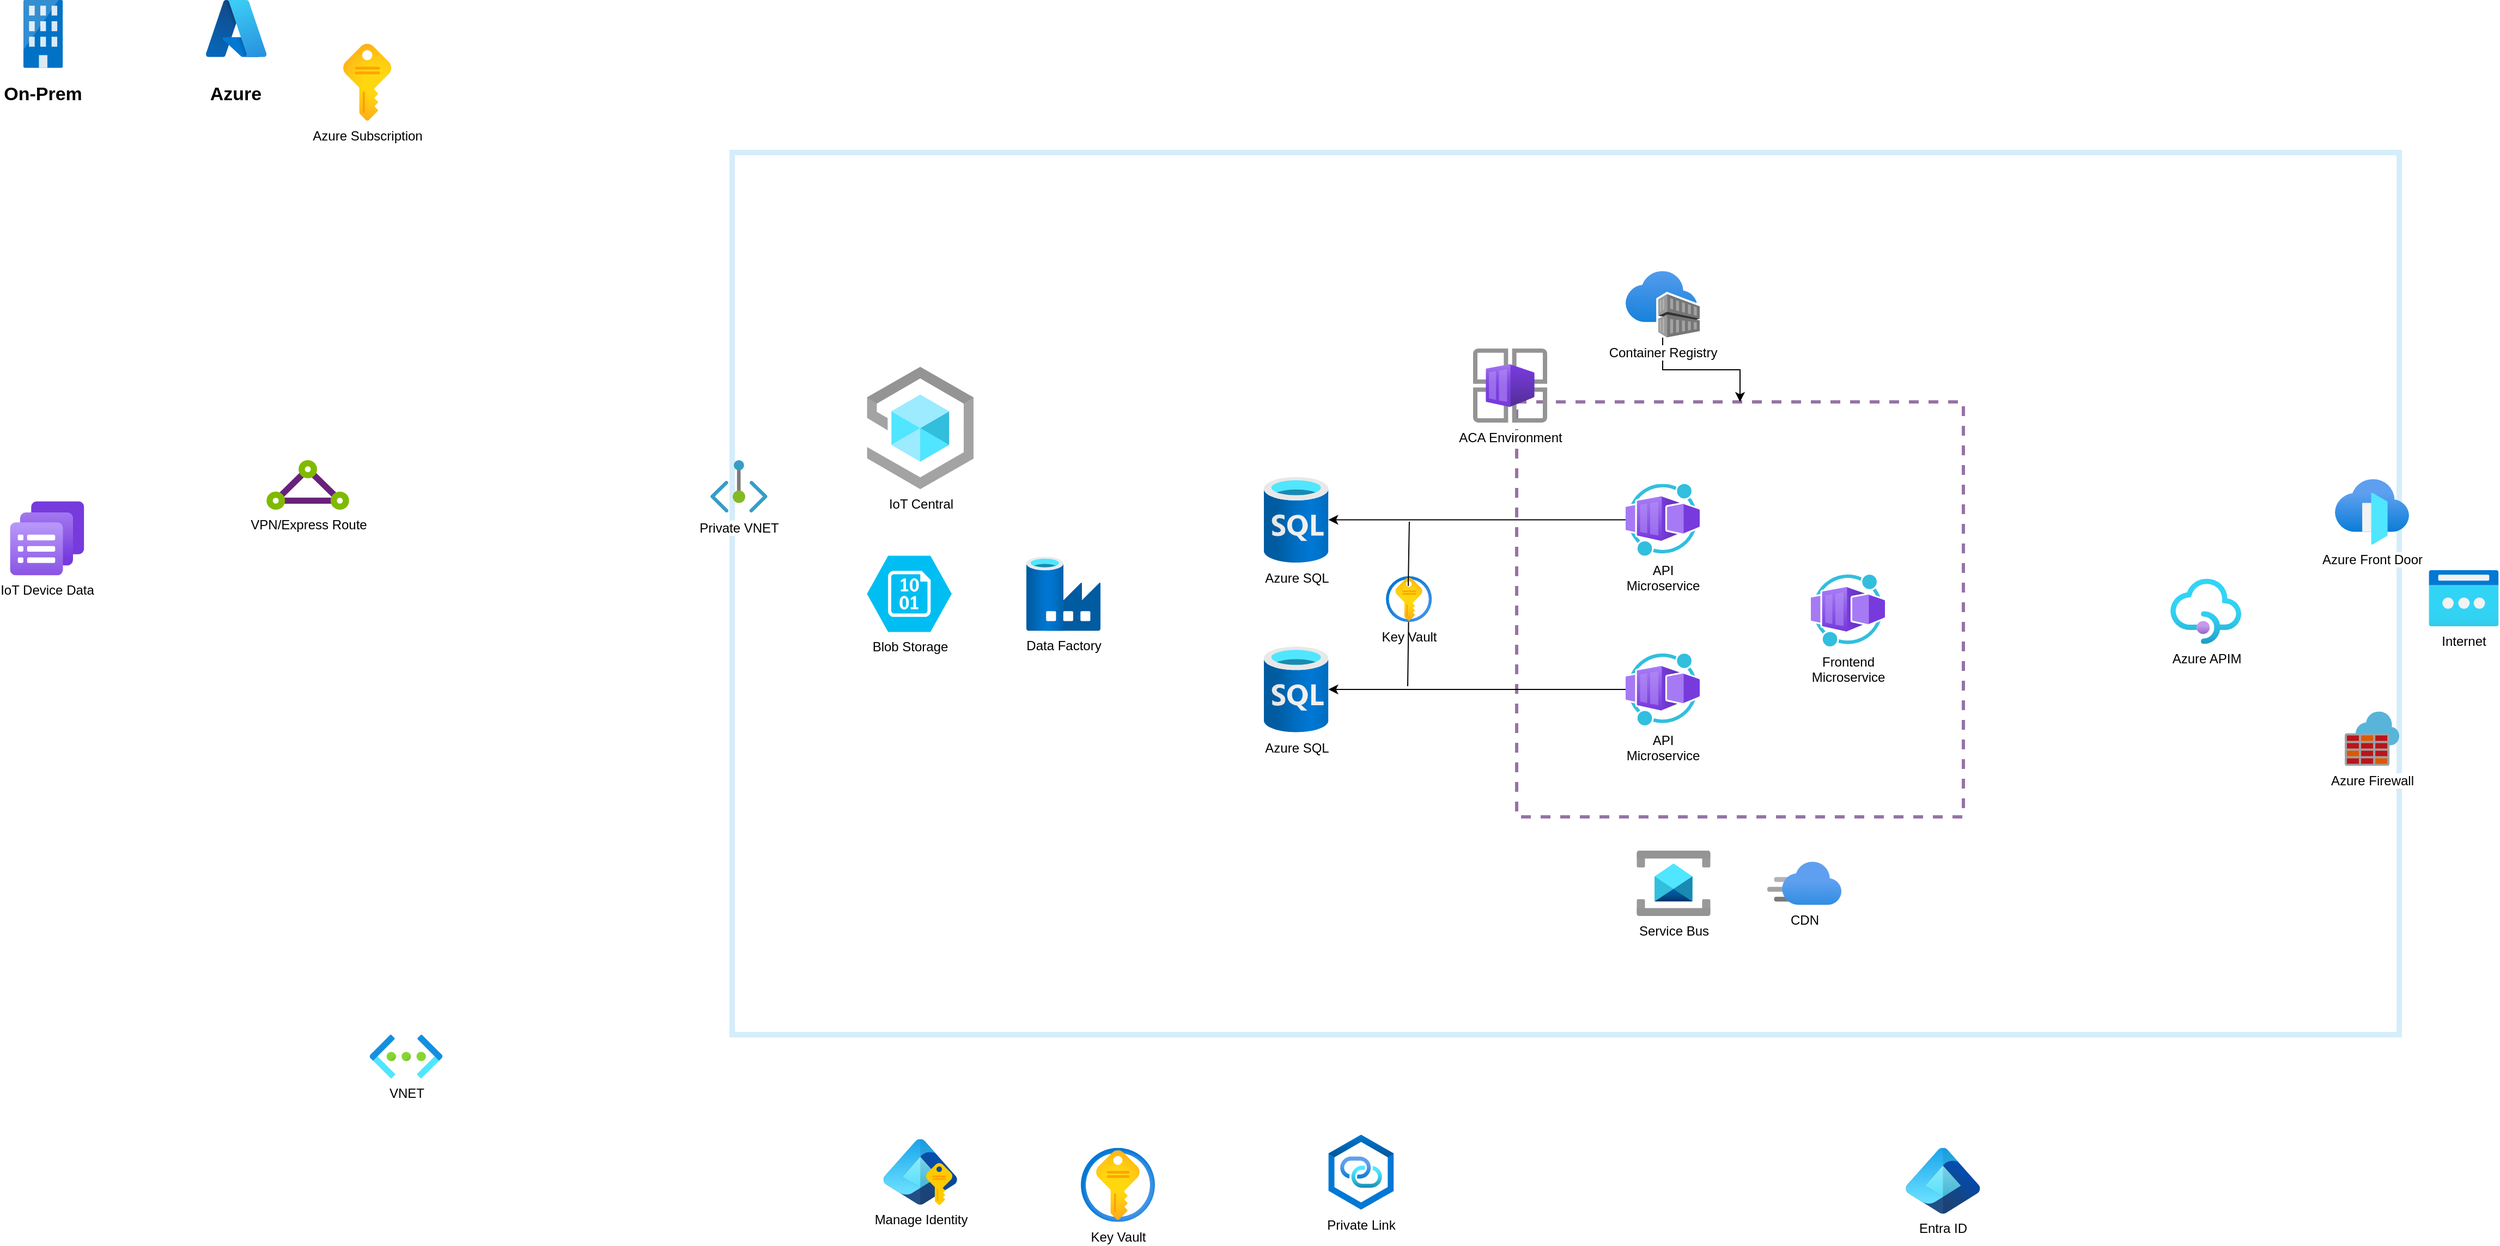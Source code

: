 <mxfile version="26.0.10">
  <diagram name="Whole" id="AuyXfq2_moRyz8LbtVFH">
    <mxGraphModel dx="3764" dy="1119" grid="1" gridSize="10" guides="1" tooltips="1" connect="1" arrows="1" fold="1" page="1" pageScale="1" pageWidth="1920" pageHeight="1200" math="0" shadow="0">
      <root>
        <mxCell id="0" />
        <mxCell id="1" parent="0" />
        <mxCell id="g120J7WL0OqZ0HNRY8yo-60" value="" style="whiteSpace=wrap;html=1;fillColor=none;strokeColor=#D5EDFA;strokeWidth=5;" vertex="1" parent="1">
          <mxGeometry x="180" y="181" width="1530" height="810" as="geometry" />
        </mxCell>
        <mxCell id="g120J7WL0OqZ0HNRY8yo-49" value="" style="whiteSpace=wrap;html=1;fillColor=none;dashed=1;strokeColor=#9673a6;strokeWidth=3;" vertex="1" parent="1">
          <mxGeometry x="900" y="410" width="410" height="381" as="geometry" />
        </mxCell>
        <mxCell id="g120J7WL0OqZ0HNRY8yo-4" value="" style="image;sketch=0;aspect=fixed;html=1;points=[];align=center;fontSize=12;image=img/lib/mscae/Exchange_On_premises_Access.svg;" vertex="1" parent="1">
          <mxGeometry x="-470.5" y="41" width="36.2" height="62.42" as="geometry" />
        </mxCell>
        <mxCell id="g120J7WL0OqZ0HNRY8yo-10" value="VNET" style="image;aspect=fixed;html=1;points=[];align=center;fontSize=12;image=img/lib/azure2/networking/Virtual_Networks.svg;" vertex="1" parent="1">
          <mxGeometry x="-152.8" y="991" width="67" height="40" as="geometry" />
        </mxCell>
        <mxCell id="g120J7WL0OqZ0HNRY8yo-11" value="" style="image;aspect=fixed;html=1;points=[];align=center;fontSize=12;image=img/lib/azure2/other/Azure_A.svg;" vertex="1" parent="1">
          <mxGeometry x="-303.0" y="41" width="55.59" height="52.42" as="geometry" />
        </mxCell>
        <mxCell id="g120J7WL0OqZ0HNRY8yo-14" value="IoT Central" style="image;aspect=fixed;html=1;points=[];align=center;fontSize=12;image=img/lib/azure2/iot/IoT_Central_Applications.svg;" vertex="1" parent="1">
          <mxGeometry x="303.7" y="377.75" width="97.82" height="112.5" as="geometry" />
        </mxCell>
        <mxCell id="g120J7WL0OqZ0HNRY8yo-15" value="Private VNET" style="image;aspect=fixed;html=1;points=[];align=center;fontSize=12;image=img/lib/azure2/networking/Private_Endpoint.svg;" vertex="1" parent="1">
          <mxGeometry x="160" y="463.5" width="52.36" height="48" as="geometry" />
        </mxCell>
        <mxCell id="g120J7WL0OqZ0HNRY8yo-16" value="On-Prem" style="text;strokeColor=none;align=center;fillColor=none;html=1;verticalAlign=middle;whiteSpace=wrap;rounded=0;fontStyle=1;fontSize=17;" vertex="1" parent="1">
          <mxGeometry x="-490.0" y="113.42" width="75.2" height="30" as="geometry" />
        </mxCell>
        <mxCell id="g120J7WL0OqZ0HNRY8yo-20" value="Azure" style="text;strokeColor=none;align=center;fillColor=none;html=1;verticalAlign=middle;whiteSpace=wrap;rounded=0;fontStyle=1;fontSize=17;" vertex="1" parent="1">
          <mxGeometry x="-312.8" y="113.42" width="75.2" height="30" as="geometry" />
        </mxCell>
        <mxCell id="g120J7WL0OqZ0HNRY8yo-21" value="VPN/Express Route" style="image;sketch=0;aspect=fixed;html=1;points=[];align=center;fontSize=12;image=img/lib/mscae/Express_Route.svg;" vertex="1" parent="1">
          <mxGeometry x="-247.41" y="463.5" width="75.83" height="45.5" as="geometry" />
        </mxCell>
        <mxCell id="g120J7WL0OqZ0HNRY8yo-25" value="Blob Storage&lt;div&gt;&lt;br&gt;&lt;/div&gt;" style="verticalLabelPosition=bottom;html=1;verticalAlign=top;align=center;strokeColor=none;fillColor=#00BEF2;shape=mxgraph.azure.storage_blob;" vertex="1" parent="1">
          <mxGeometry x="303.7" y="551.25" width="77.78" height="70" as="geometry" />
        </mxCell>
        <mxCell id="g120J7WL0OqZ0HNRY8yo-26" value="Data Factory" style="image;aspect=fixed;html=1;points=[];align=center;fontSize=12;image=img/lib/azure2/databases/Data_Factory.svg;" vertex="1" parent="1">
          <mxGeometry x="450" y="552.25" width="68" height="68" as="geometry" />
        </mxCell>
        <mxCell id="g120J7WL0OqZ0HNRY8yo-27" value="Azure SQL" style="image;aspect=fixed;html=1;points=[];align=center;fontSize=12;image=img/lib/azure2/databases/SQL_Database.svg;" vertex="1" parent="1">
          <mxGeometry x="667.95" y="634.5" width="59.25" height="79" as="geometry" />
        </mxCell>
        <mxCell id="g120J7WL0OqZ0HNRY8yo-28" value="ACA Environment" style="image;aspect=fixed;html=1;points=[];align=center;fontSize=12;image=img/lib/azure2/other/Container_App_Environments.svg;" vertex="1" parent="1">
          <mxGeometry x="860" y="361" width="68" height="68" as="geometry" />
        </mxCell>
        <mxCell id="g120J7WL0OqZ0HNRY8yo-29" value="Frontend&lt;div&gt;Microservice&lt;/div&gt;" style="image;aspect=fixed;html=1;points=[];align=center;fontSize=12;image=img/lib/azure2/other/Worker_Container_App.svg;" vertex="1" parent="1">
          <mxGeometry x="1170" y="568.5" width="68" height="66" as="geometry" />
        </mxCell>
        <mxCell id="g120J7WL0OqZ0HNRY8yo-31" value="Azure APIM" style="image;aspect=fixed;html=1;points=[];align=center;fontSize=12;image=img/lib/azure2/app_services/API_Management_Services.svg;" vertex="1" parent="1">
          <mxGeometry x="1500" y="572.25" width="65" height="60" as="geometry" />
        </mxCell>
        <mxCell id="g120J7WL0OqZ0HNRY8yo-32" value="Azure Front Door" style="image;aspect=fixed;html=1;points=[];align=center;fontSize=12;image=img/lib/azure2/networking/Front_Doors.svg;" vertex="1" parent="1">
          <mxGeometry x="1651" y="481" width="68" height="60" as="geometry" />
        </mxCell>
        <mxCell id="g120J7WL0OqZ0HNRY8yo-33" value="Internet" style="image;aspect=fixed;html=1;points=[];align=center;fontSize=12;image=img/lib/azure2/networking/Public_IP_Addresses_Classic.svg;" vertex="1" parent="1">
          <mxGeometry x="1737.2" y="564.25" width="64" height="52" as="geometry" />
        </mxCell>
        <mxCell id="g120J7WL0OqZ0HNRY8yo-35" value="Manage Identity" style="image;aspect=fixed;html=1;points=[];align=center;fontSize=12;image=img/lib/azure2/identity/Entra_Managed_Identities.svg;" vertex="1" parent="1">
          <mxGeometry x="318.61" y="1086.99" width="68" height="60.44" as="geometry" />
        </mxCell>
        <mxCell id="g120J7WL0OqZ0HNRY8yo-36" value="Entra ID" style="image;aspect=fixed;html=1;points=[];align=center;fontSize=12;image=img/lib/azure2/other/Entra_Identity.svg;" vertex="1" parent="1">
          <mxGeometry x="1257.2" y="1094.93" width="68" height="60.44" as="geometry" />
        </mxCell>
        <mxCell id="g120J7WL0OqZ0HNRY8yo-37" value="Service Bus" style="image;aspect=fixed;html=1;points=[];align=center;fontSize=12;image=img/lib/azure2/integration/Service_Bus.svg;" vertex="1" parent="1">
          <mxGeometry x="1010" y="822" width="68" height="60" as="geometry" />
        </mxCell>
        <mxCell id="g120J7WL0OqZ0HNRY8yo-40" value="Azure Firewall" style="image;sketch=0;aspect=fixed;html=1;points=[];align=center;fontSize=12;image=img/lib/mscae/Azure_Firewall.svg;" vertex="1" parent="1">
          <mxGeometry x="1660" y="694.25" width="50" height="50" as="geometry" />
        </mxCell>
        <mxCell id="g120J7WL0OqZ0HNRY8yo-41" value="Private Link" style="image;aspect=fixed;html=1;points=[];align=center;fontSize=12;image=img/lib/azure2/preview/Private_Link_Hub.svg;" vertex="1" parent="1">
          <mxGeometry x="727.2" y="1082.71" width="60" height="69" as="geometry" />
        </mxCell>
        <mxCell id="g120J7WL0OqZ0HNRY8yo-70" style="edgeStyle=orthogonalEdgeStyle;rounded=0;orthogonalLoop=1;jettySize=auto;html=1;" edge="1" parent="1" source="g120J7WL0OqZ0HNRY8yo-42" target="g120J7WL0OqZ0HNRY8yo-58">
          <mxGeometry relative="1" as="geometry" />
        </mxCell>
        <mxCell id="g120J7WL0OqZ0HNRY8yo-42" value="API&lt;div&gt;Microservice&lt;/div&gt;" style="image;aspect=fixed;html=1;points=[];align=center;fontSize=12;image=img/lib/azure2/other/Worker_Container_App.svg;" vertex="1" parent="1">
          <mxGeometry x="1000" y="485.25" width="68" height="66" as="geometry" />
        </mxCell>
        <mxCell id="g120J7WL0OqZ0HNRY8yo-75" style="edgeStyle=orthogonalEdgeStyle;rounded=0;orthogonalLoop=1;jettySize=auto;html=1;" edge="1" parent="1" source="g120J7WL0OqZ0HNRY8yo-43" target="g120J7WL0OqZ0HNRY8yo-49">
          <mxGeometry relative="1" as="geometry" />
        </mxCell>
        <mxCell id="g120J7WL0OqZ0HNRY8yo-43" value="Container Registry" style="image;aspect=fixed;html=1;points=[];align=center;fontSize=12;image=img/lib/azure2/containers/Container_Registries.svg;" vertex="1" parent="1">
          <mxGeometry x="1000" y="290" width="68" height="61" as="geometry" />
        </mxCell>
        <mxCell id="g120J7WL0OqZ0HNRY8yo-47" value="Azure Subscription" style="image;aspect=fixed;html=1;points=[];align=center;fontSize=12;image=img/lib/azure2/general/Subscriptions.svg;" vertex="1" parent="1">
          <mxGeometry x="-176.97" y="81" width="44" height="71" as="geometry" />
        </mxCell>
        <mxCell id="g120J7WL0OqZ0HNRY8yo-48" value="IoT Device Data" style="image;aspect=fixed;html=1;points=[];align=center;fontSize=12;image=img/lib/azure2/other/Log_Analytics_Query_Pack.svg;" vertex="1" parent="1">
          <mxGeometry x="-482.8" y="501.25" width="68" height="68" as="geometry" />
        </mxCell>
        <mxCell id="g120J7WL0OqZ0HNRY8yo-71" style="edgeStyle=orthogonalEdgeStyle;rounded=0;orthogonalLoop=1;jettySize=auto;html=1;" edge="1" parent="1" source="g120J7WL0OqZ0HNRY8yo-54" target="g120J7WL0OqZ0HNRY8yo-27">
          <mxGeometry relative="1" as="geometry" />
        </mxCell>
        <mxCell id="g120J7WL0OqZ0HNRY8yo-54" value="API&lt;div&gt;Microservice&lt;/div&gt;" style="image;aspect=fixed;html=1;points=[];align=center;fontSize=12;image=img/lib/azure2/other/Worker_Container_App.svg;" vertex="1" parent="1">
          <mxGeometry x="1000" y="641" width="68" height="66" as="geometry" />
        </mxCell>
        <mxCell id="g120J7WL0OqZ0HNRY8yo-58" value="Azure SQL" style="image;aspect=fixed;html=1;points=[];align=center;fontSize=12;image=img/lib/azure2/databases/SQL_Database.svg;" vertex="1" parent="1">
          <mxGeometry x="667.95" y="478.75" width="59.25" height="79" as="geometry" />
        </mxCell>
        <mxCell id="g120J7WL0OqZ0HNRY8yo-68" value="CDN" style="image;aspect=fixed;html=1;points=[];align=center;fontSize=12;image=img/lib/azure2/networking/CDN_Profiles.svg;" vertex="1" parent="1">
          <mxGeometry x="1130" y="832.0" width="68" height="40" as="geometry" />
        </mxCell>
        <mxCell id="g120J7WL0OqZ0HNRY8yo-69" value="Key Vault" style="image;aspect=fixed;html=1;points=[];align=center;fontSize=12;image=img/lib/azure2/security/Key_Vaults.svg;" vertex="1" parent="1">
          <mxGeometry x="500" y="1094.93" width="68" height="68" as="geometry" />
        </mxCell>
        <mxCell id="g120J7WL0OqZ0HNRY8yo-76" value="Key Vault" style="image;aspect=fixed;html=1;points=[];align=center;fontSize=12;image=img/lib/azure2/security/Key_Vaults.svg;" vertex="1" parent="1">
          <mxGeometry x="780" y="570" width="42.12" height="42.12" as="geometry" />
        </mxCell>
        <mxCell id="g120J7WL0OqZ0HNRY8yo-78" value="" style="endArrow=none;html=1;rounded=0;" edge="1" parent="1" target="g120J7WL0OqZ0HNRY8yo-76">
          <mxGeometry width="50" height="50" relative="1" as="geometry">
            <mxPoint x="800" y="671" as="sourcePoint" />
            <mxPoint x="850" y="621.25" as="targetPoint" />
          </mxGeometry>
        </mxCell>
        <mxCell id="g120J7WL0OqZ0HNRY8yo-80" value="" style="endArrow=none;html=1;rounded=0;" edge="1" parent="1">
          <mxGeometry width="50" height="50" relative="1" as="geometry">
            <mxPoint x="800.47" y="579" as="sourcePoint" />
            <mxPoint x="801.47" y="520" as="targetPoint" />
          </mxGeometry>
        </mxCell>
      </root>
    </mxGraphModel>
  </diagram>
</mxfile>
